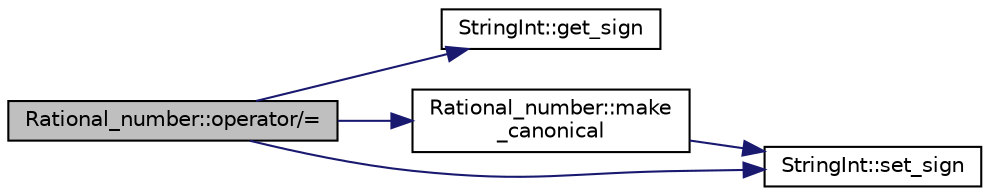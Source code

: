 digraph "Rational_number::operator/="
{
 // LATEX_PDF_SIZE
  edge [fontname="Helvetica",fontsize="10",labelfontname="Helvetica",labelfontsize="10"];
  node [fontname="Helvetica",fontsize="10",shape=record];
  rankdir="LR";
  Node1 [label="Rational_number::operator/=",height=0.2,width=0.4,color="black", fillcolor="grey75", style="filled", fontcolor="black",tooltip="Assigning division operator."];
  Node1 -> Node2 [color="midnightblue",fontsize="10",style="solid",fontname="Helvetica"];
  Node2 [label="StringInt::get_sign",height=0.2,width=0.4,color="black", fillcolor="white", style="filled",URL="$classStringInt.html#a8cb6b9175fda26bad6be2adec5ca6f57",tooltip="sign getter."];
  Node1 -> Node3 [color="midnightblue",fontsize="10",style="solid",fontname="Helvetica"];
  Node3 [label="Rational_number::make\l_canonical",height=0.2,width=0.4,color="black", fillcolor="white", style="filled",URL="$classRational__number.html#a3b7da00ab3a73290c9a0e85e524dae66",tooltip="Simplify this Rational_number."];
  Node3 -> Node4 [color="midnightblue",fontsize="10",style="solid",fontname="Helvetica"];
  Node4 [label="StringInt::set_sign",height=0.2,width=0.4,color="black", fillcolor="white", style="filled",URL="$classStringInt.html#abf4c106f451a9ffb064901a8c85191ca",tooltip="sign setter."];
  Node1 -> Node4 [color="midnightblue",fontsize="10",style="solid",fontname="Helvetica"];
}
